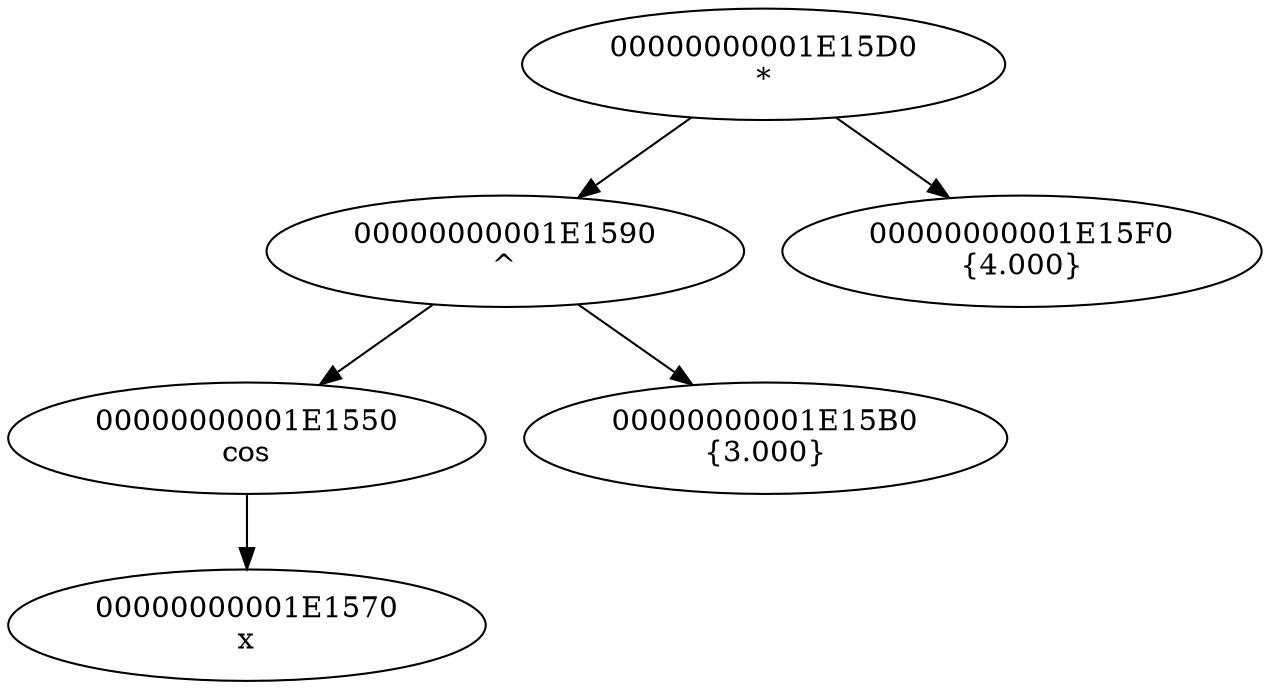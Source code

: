 digraph G{
"00000000001E15D0
*"->"00000000001E1590
^";
"00000000001E15D0
*"->"00000000001E15F0
{4.000}";
"00000000001E1590
^"->"00000000001E1550
cos";
"00000000001E1590
^"->"00000000001E15B0
{3.000}";
"00000000001E1550
cos"->"00000000001E1570
x";
"00000000001E1570
x";
"00000000001E15B0
{3.000}";
"00000000001E15F0
{4.000}";
}